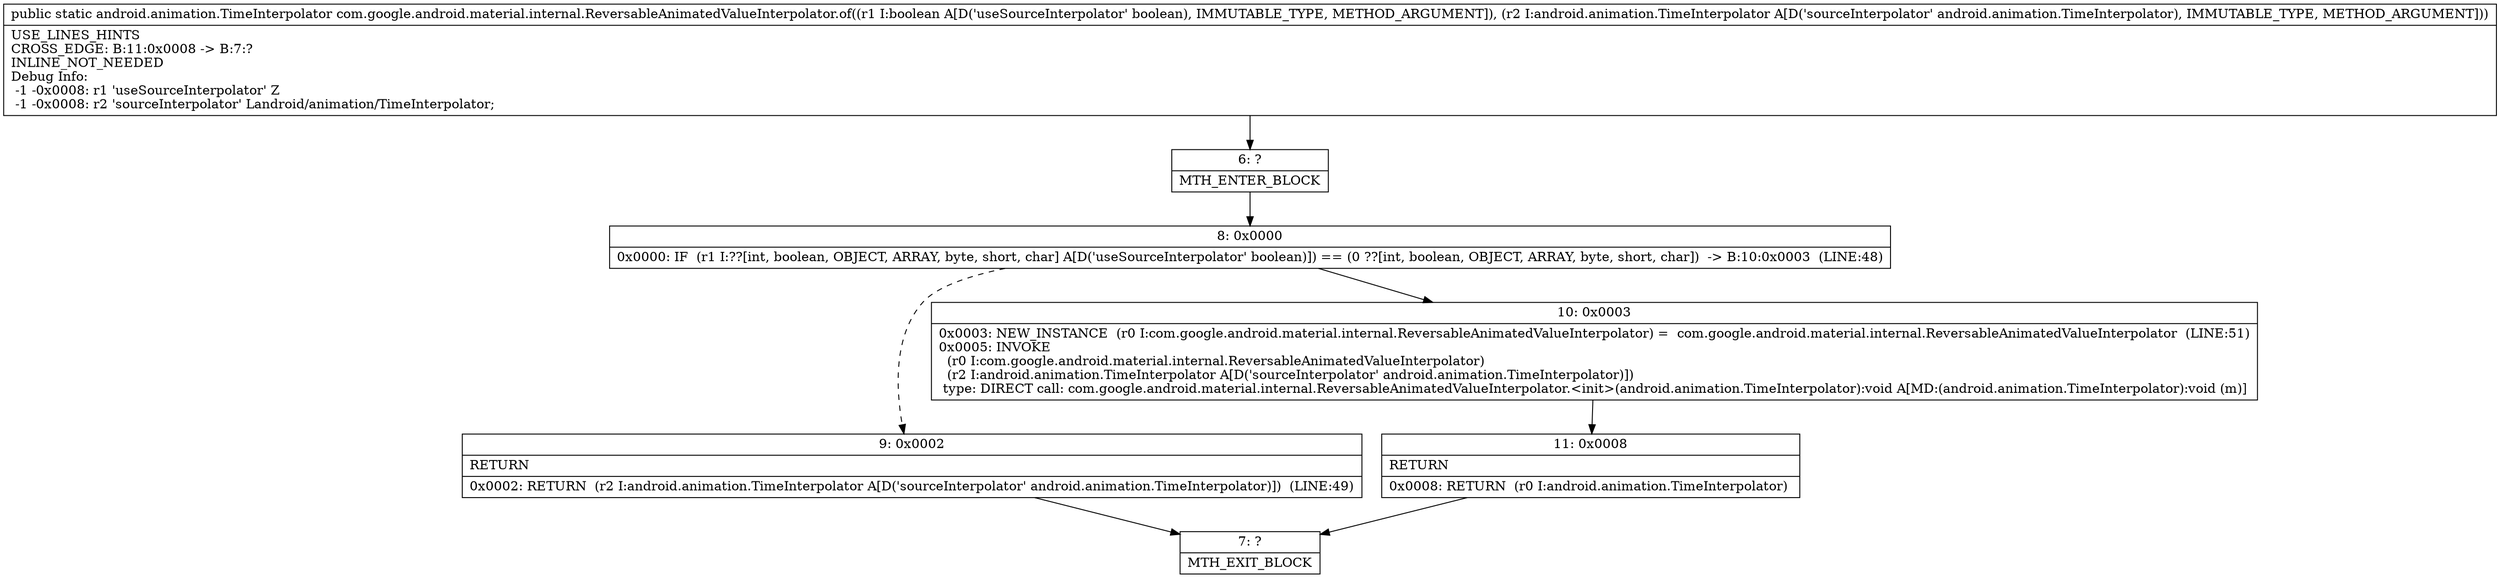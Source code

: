 digraph "CFG forcom.google.android.material.internal.ReversableAnimatedValueInterpolator.of(ZLandroid\/animation\/TimeInterpolator;)Landroid\/animation\/TimeInterpolator;" {
Node_6 [shape=record,label="{6\:\ ?|MTH_ENTER_BLOCK\l}"];
Node_8 [shape=record,label="{8\:\ 0x0000|0x0000: IF  (r1 I:??[int, boolean, OBJECT, ARRAY, byte, short, char] A[D('useSourceInterpolator' boolean)]) == (0 ??[int, boolean, OBJECT, ARRAY, byte, short, char])  \-\> B:10:0x0003  (LINE:48)\l}"];
Node_9 [shape=record,label="{9\:\ 0x0002|RETURN\l|0x0002: RETURN  (r2 I:android.animation.TimeInterpolator A[D('sourceInterpolator' android.animation.TimeInterpolator)])  (LINE:49)\l}"];
Node_7 [shape=record,label="{7\:\ ?|MTH_EXIT_BLOCK\l}"];
Node_10 [shape=record,label="{10\:\ 0x0003|0x0003: NEW_INSTANCE  (r0 I:com.google.android.material.internal.ReversableAnimatedValueInterpolator) =  com.google.android.material.internal.ReversableAnimatedValueInterpolator  (LINE:51)\l0x0005: INVOKE  \l  (r0 I:com.google.android.material.internal.ReversableAnimatedValueInterpolator)\l  (r2 I:android.animation.TimeInterpolator A[D('sourceInterpolator' android.animation.TimeInterpolator)])\l type: DIRECT call: com.google.android.material.internal.ReversableAnimatedValueInterpolator.\<init\>(android.animation.TimeInterpolator):void A[MD:(android.animation.TimeInterpolator):void (m)]\l}"];
Node_11 [shape=record,label="{11\:\ 0x0008|RETURN\l|0x0008: RETURN  (r0 I:android.animation.TimeInterpolator) \l}"];
MethodNode[shape=record,label="{public static android.animation.TimeInterpolator com.google.android.material.internal.ReversableAnimatedValueInterpolator.of((r1 I:boolean A[D('useSourceInterpolator' boolean), IMMUTABLE_TYPE, METHOD_ARGUMENT]), (r2 I:android.animation.TimeInterpolator A[D('sourceInterpolator' android.animation.TimeInterpolator), IMMUTABLE_TYPE, METHOD_ARGUMENT]))  | USE_LINES_HINTS\lCROSS_EDGE: B:11:0x0008 \-\> B:7:?\lINLINE_NOT_NEEDED\lDebug Info:\l  \-1 \-0x0008: r1 'useSourceInterpolator' Z\l  \-1 \-0x0008: r2 'sourceInterpolator' Landroid\/animation\/TimeInterpolator;\l}"];
MethodNode -> Node_6;Node_6 -> Node_8;
Node_8 -> Node_9[style=dashed];
Node_8 -> Node_10;
Node_9 -> Node_7;
Node_10 -> Node_11;
Node_11 -> Node_7;
}

